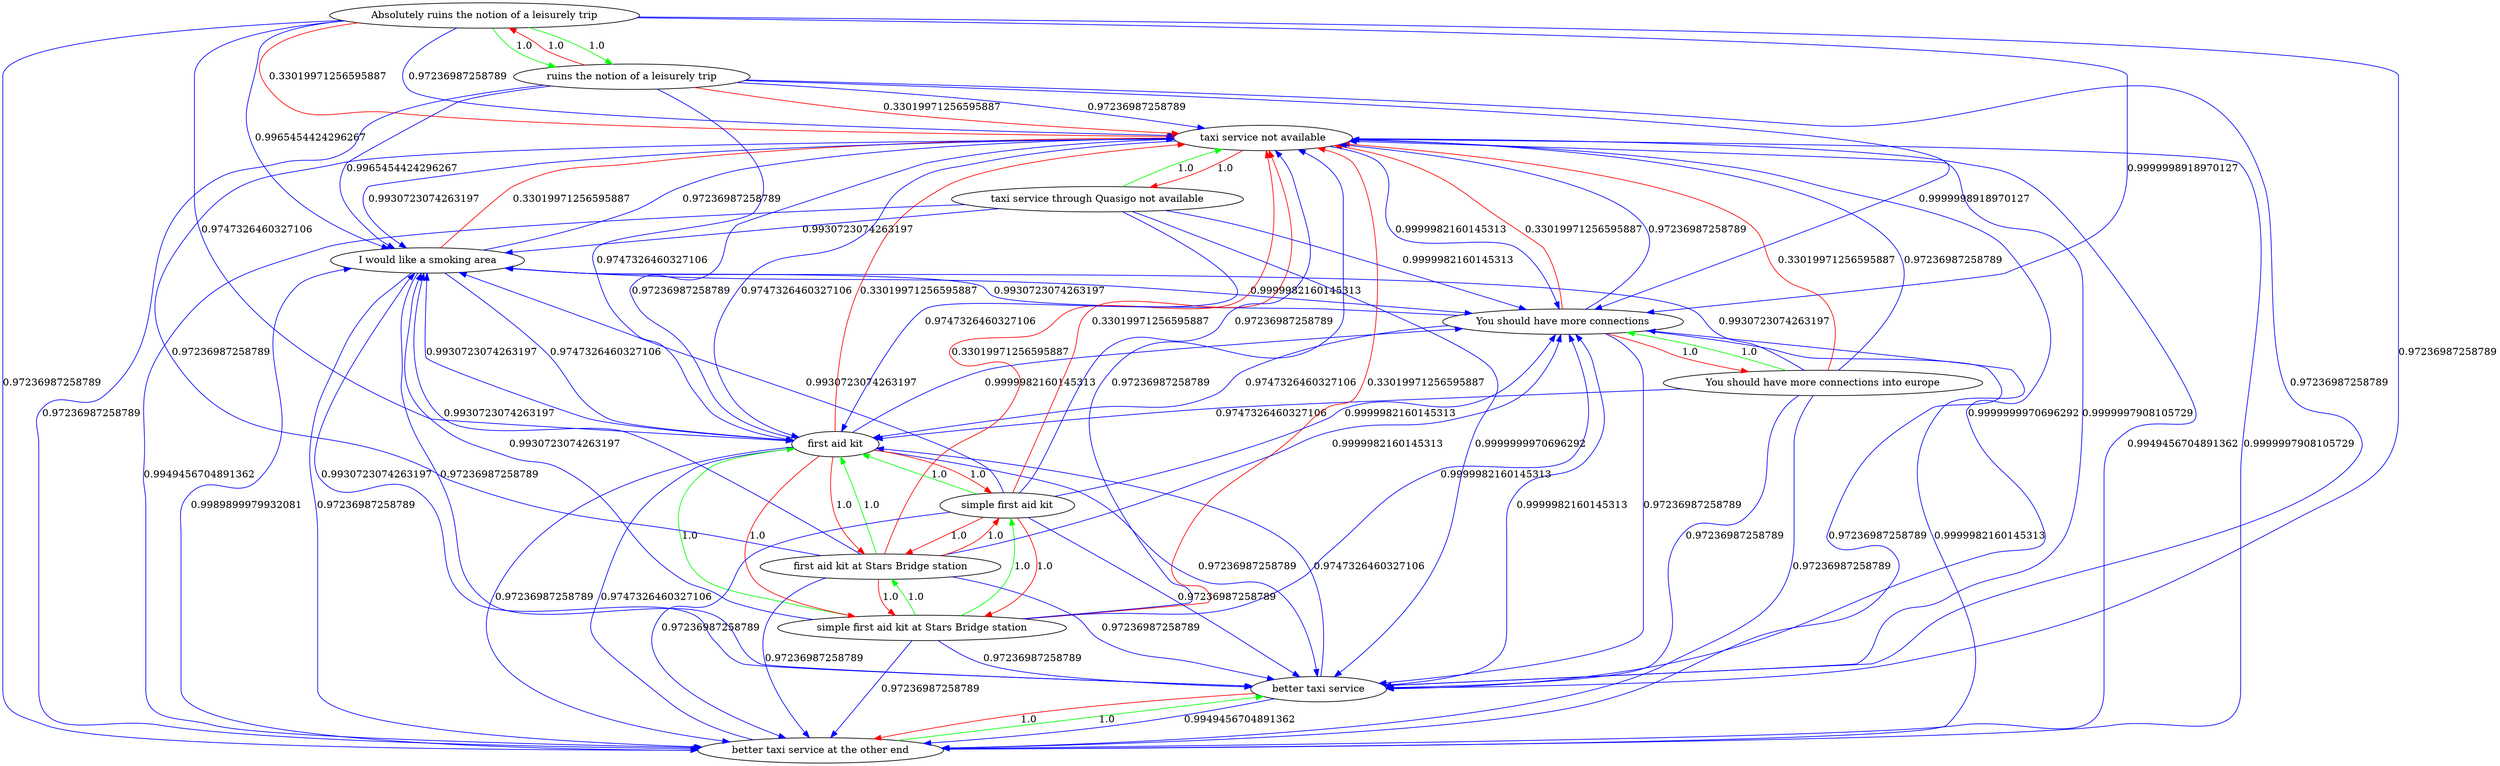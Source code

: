 digraph rawGraph {
"Absolutely ruins the notion of a leisurely trip";"ruins the notion of a leisurely trip";"I would like a smoking area";"You should have more connections into europe";"You should have more connections";"better taxi service at the other end";"better taxi service";"simple first aid kit at Stars Bridge station";"first aid kit at Stars Bridge station";"first aid kit";"simple first aid kit";"taxi service through Quasigo not available";"taxi service not available";"Absolutely ruins the notion of a leisurely trip" -> "ruins the notion of a leisurely trip" [label=1.0] [color=green]
"Absolutely ruins the notion of a leisurely trip" -> "ruins the notion of a leisurely trip" [label=1.0] [color=green]
"ruins the notion of a leisurely trip" -> "Absolutely ruins the notion of a leisurely trip" [label=1.0] [color=red]
"Absolutely ruins the notion of a leisurely trip" -> "I would like a smoking area" [label=0.9965454424296267] [color=blue]
"ruins the notion of a leisurely trip" -> "I would like a smoking area" [label=0.9965454424296267] [color=blue]
"You should have more connections into europe" -> "You should have more connections" [label=1.0] [color=green]
"You should have more connections" -> "You should have more connections into europe" [label=1.0] [color=red]
"Absolutely ruins the notion of a leisurely trip" -> "You should have more connections" [label=0.9999998918970127] [color=blue]
"ruins the notion of a leisurely trip" -> "You should have more connections" [label=0.9999998918970127] [color=blue]
"I would like a smoking area" -> "You should have more connections" [label=0.9999982160145313] [color=blue]
"You should have more connections into europe" -> "I would like a smoking area" [label=0.9930723074263197] [color=blue]
"You should have more connections" -> "I would like a smoking area" [label=0.9930723074263197] [color=blue]
"better taxi service at the other end" -> "better taxi service" [label=1.0] [color=green]
"better taxi service" -> "better taxi service at the other end" [label=1.0] [color=red]
"Absolutely ruins the notion of a leisurely trip" -> "better taxi service" [label=0.97236987258789] [color=blue]
"ruins the notion of a leisurely trip" -> "better taxi service" [label=0.97236987258789] [color=blue]
"I would like a smoking area" -> "better taxi service" [label=0.97236987258789] [color=blue]
"You should have more connections into europe" -> "better taxi service" [label=0.97236987258789] [color=blue]
"You should have more connections" -> "better taxi service" [label=0.97236987258789] [color=blue]
"better taxi service at the other end" -> "I would like a smoking area" [label=0.9989899979932081] [color=blue]
"better taxi service at the other end" -> "You should have more connections" [label=0.9999982160145313] [color=blue]
"better taxi service" -> "I would like a smoking area" [label=0.9930723074263197] [color=blue]
"better taxi service" -> "You should have more connections" [label=0.9999982160145313] [color=blue]
"simple first aid kit at Stars Bridge station" -> "first aid kit at Stars Bridge station" [label=1.0] [color=green]
"first aid kit at Stars Bridge station" -> "first aid kit" [label=1.0] [color=green]
"simple first aid kit at Stars Bridge station" -> "simple first aid kit" [label=1.0] [color=green]
"simple first aid kit" -> "first aid kit" [label=1.0] [color=green]
"simple first aid kit at Stars Bridge station" -> "first aid kit" [label=1.0] [color=green]
"first aid kit at Stars Bridge station" -> "simple first aid kit at Stars Bridge station" [label=1.0] [color=red]
"first aid kit at Stars Bridge station" -> "simple first aid kit" [label=1.0] [color=red]
"first aid kit" -> "simple first aid kit at Stars Bridge station" [label=1.0] [color=red]
"first aid kit" -> "first aid kit at Stars Bridge station" [label=1.0] [color=red]
"first aid kit" -> "simple first aid kit" [label=1.0] [color=red]
"simple first aid kit" -> "simple first aid kit at Stars Bridge station" [label=1.0] [color=red]
"simple first aid kit" -> "first aid kit at Stars Bridge station" [label=1.0] [color=red]
"Absolutely ruins the notion of a leisurely trip" -> "first aid kit" [label=0.9747326460327106] [color=blue]
"ruins the notion of a leisurely trip" -> "first aid kit" [label=0.9747326460327106] [color=blue]
"I would like a smoking area" -> "first aid kit" [label=0.9747326460327106] [color=blue]
"You should have more connections into europe" -> "first aid kit" [label=0.9747326460327106] [color=blue]
"You should have more connections" -> "first aid kit" [label=0.9747326460327106] [color=blue]
"better taxi service at the other end" -> "first aid kit" [label=0.9747326460327106] [color=blue]
"better taxi service" -> "first aid kit" [label=0.9747326460327106] [color=blue]
"simple first aid kit at Stars Bridge station" -> "I would like a smoking area" [label=0.9930723074263197] [color=blue]
"simple first aid kit at Stars Bridge station" -> "You should have more connections" [label=0.9999982160145313] [color=blue]
"simple first aid kit at Stars Bridge station" -> "better taxi service" [label=0.97236987258789] [color=blue]
"first aid kit at Stars Bridge station" -> "I would like a smoking area" [label=0.9930723074263197] [color=blue]
"first aid kit at Stars Bridge station" -> "You should have more connections" [label=0.9999982160145313] [color=blue]
"first aid kit at Stars Bridge station" -> "better taxi service" [label=0.97236987258789] [color=blue]
"first aid kit" -> "I would like a smoking area" [label=0.9930723074263197] [color=blue]
"first aid kit" -> "You should have more connections" [label=0.9999982160145313] [color=blue]
"first aid kit" -> "better taxi service" [label=0.97236987258789] [color=blue]
"simple first aid kit" -> "I would like a smoking area" [label=0.9930723074263197] [color=blue]
"simple first aid kit" -> "You should have more connections" [label=0.9999982160145313] [color=blue]
"simple first aid kit" -> "better taxi service" [label=0.97236987258789] [color=blue]
"taxi service through Quasigo not available" -> "taxi service not available" [label=1.0] [color=green]
"taxi service not available" -> "taxi service through Quasigo not available" [label=1.0] [color=red]
"Absolutely ruins the notion of a leisurely trip" -> "taxi service not available" [label=0.33019971256595887] [color=red]
"ruins the notion of a leisurely trip" -> "taxi service not available" [label=0.33019971256595887] [color=red]
"I would like a smoking area" -> "taxi service not available" [label=0.33019971256595887] [color=red]
"You should have more connections into europe" -> "taxi service not available" [label=0.33019971256595887] [color=red]
"You should have more connections" -> "taxi service not available" [label=0.33019971256595887] [color=red]
"better taxi service at the other end" -> "taxi service not available" [label=0.9999997908105729] [color=blue]
"better taxi service" -> "taxi service not available" [label=0.9999997908105729] [color=blue]
"simple first aid kit at Stars Bridge station" -> "taxi service not available" [label=0.33019971256595887] [color=red]
"first aid kit at Stars Bridge station" -> "taxi service not available" [label=0.33019971256595887] [color=red]
"first aid kit" -> "taxi service not available" [label=0.33019971256595887] [color=red]
"simple first aid kit" -> "taxi service not available" [label=0.33019971256595887] [color=red]
"taxi service through Quasigo not available" -> "I would like a smoking area" [label=0.9930723074263197] [color=blue]
"taxi service through Quasigo not available" -> "You should have more connections" [label=0.9999982160145313] [color=blue]
"taxi service through Quasigo not available" -> "better taxi service at the other end" [label=0.9949456704891362] [color=blue]
"taxi service through Quasigo not available" -> "better taxi service" [label=0.9999999970696292] [color=blue]
"taxi service through Quasigo not available" -> "first aid kit" [label=0.9747326460327106] [color=blue]
"taxi service not available" -> "I would like a smoking area" [label=0.9930723074263197] [color=blue]
"taxi service not available" -> "You should have more connections" [label=0.9999982160145313] [color=blue]
"taxi service not available" -> "better taxi service at the other end" [label=0.9949456704891362] [color=blue]
"taxi service not available" -> "better taxi service" [label=0.9999999970696292] [color=blue]
"taxi service not available" -> "first aid kit" [label=0.9747326460327106] [color=blue]
"Absolutely ruins the notion of a leisurely trip" -> "taxi service not available" [label=0.97236987258789] [color=blue]
"ruins the notion of a leisurely trip" -> "taxi service not available" [label=0.97236987258789] [color=blue]
"I would like a smoking area" -> "taxi service not available" [label=0.97236987258789] [color=blue]
"You should have more connections into europe" -> "taxi service not available" [label=0.97236987258789] [color=blue]
"You should have more connections" -> "taxi service not available" [label=0.97236987258789] [color=blue]
"better taxi service" -> "better taxi service at the other end" [label=0.9949456704891362] [color=blue]
"simple first aid kit at Stars Bridge station" -> "better taxi service at the other end" [label=0.97236987258789] [color=blue]
"simple first aid kit at Stars Bridge station" -> "taxi service not available" [label=0.97236987258789] [color=blue]
"first aid kit at Stars Bridge station" -> "better taxi service at the other end" [label=0.97236987258789] [color=blue]
"first aid kit at Stars Bridge station" -> "taxi service not available" [label=0.97236987258789] [color=blue]
"first aid kit" -> "better taxi service at the other end" [label=0.97236987258789] [color=blue]
"first aid kit" -> "taxi service not available" [label=0.97236987258789] [color=blue]
"simple first aid kit" -> "better taxi service at the other end" [label=0.97236987258789] [color=blue]
"simple first aid kit" -> "taxi service not available" [label=0.97236987258789] [color=blue]
"Absolutely ruins the notion of a leisurely trip" -> "better taxi service at the other end" [label=0.97236987258789] [color=blue]
"ruins the notion of a leisurely trip" -> "better taxi service at the other end" [label=0.97236987258789] [color=blue]
"I would like a smoking area" -> "better taxi service at the other end" [label=0.97236987258789] [color=blue]
"You should have more connections into europe" -> "better taxi service at the other end" [label=0.97236987258789] [color=blue]
"You should have more connections" -> "better taxi service at the other end" [label=0.97236987258789] [color=blue]
}